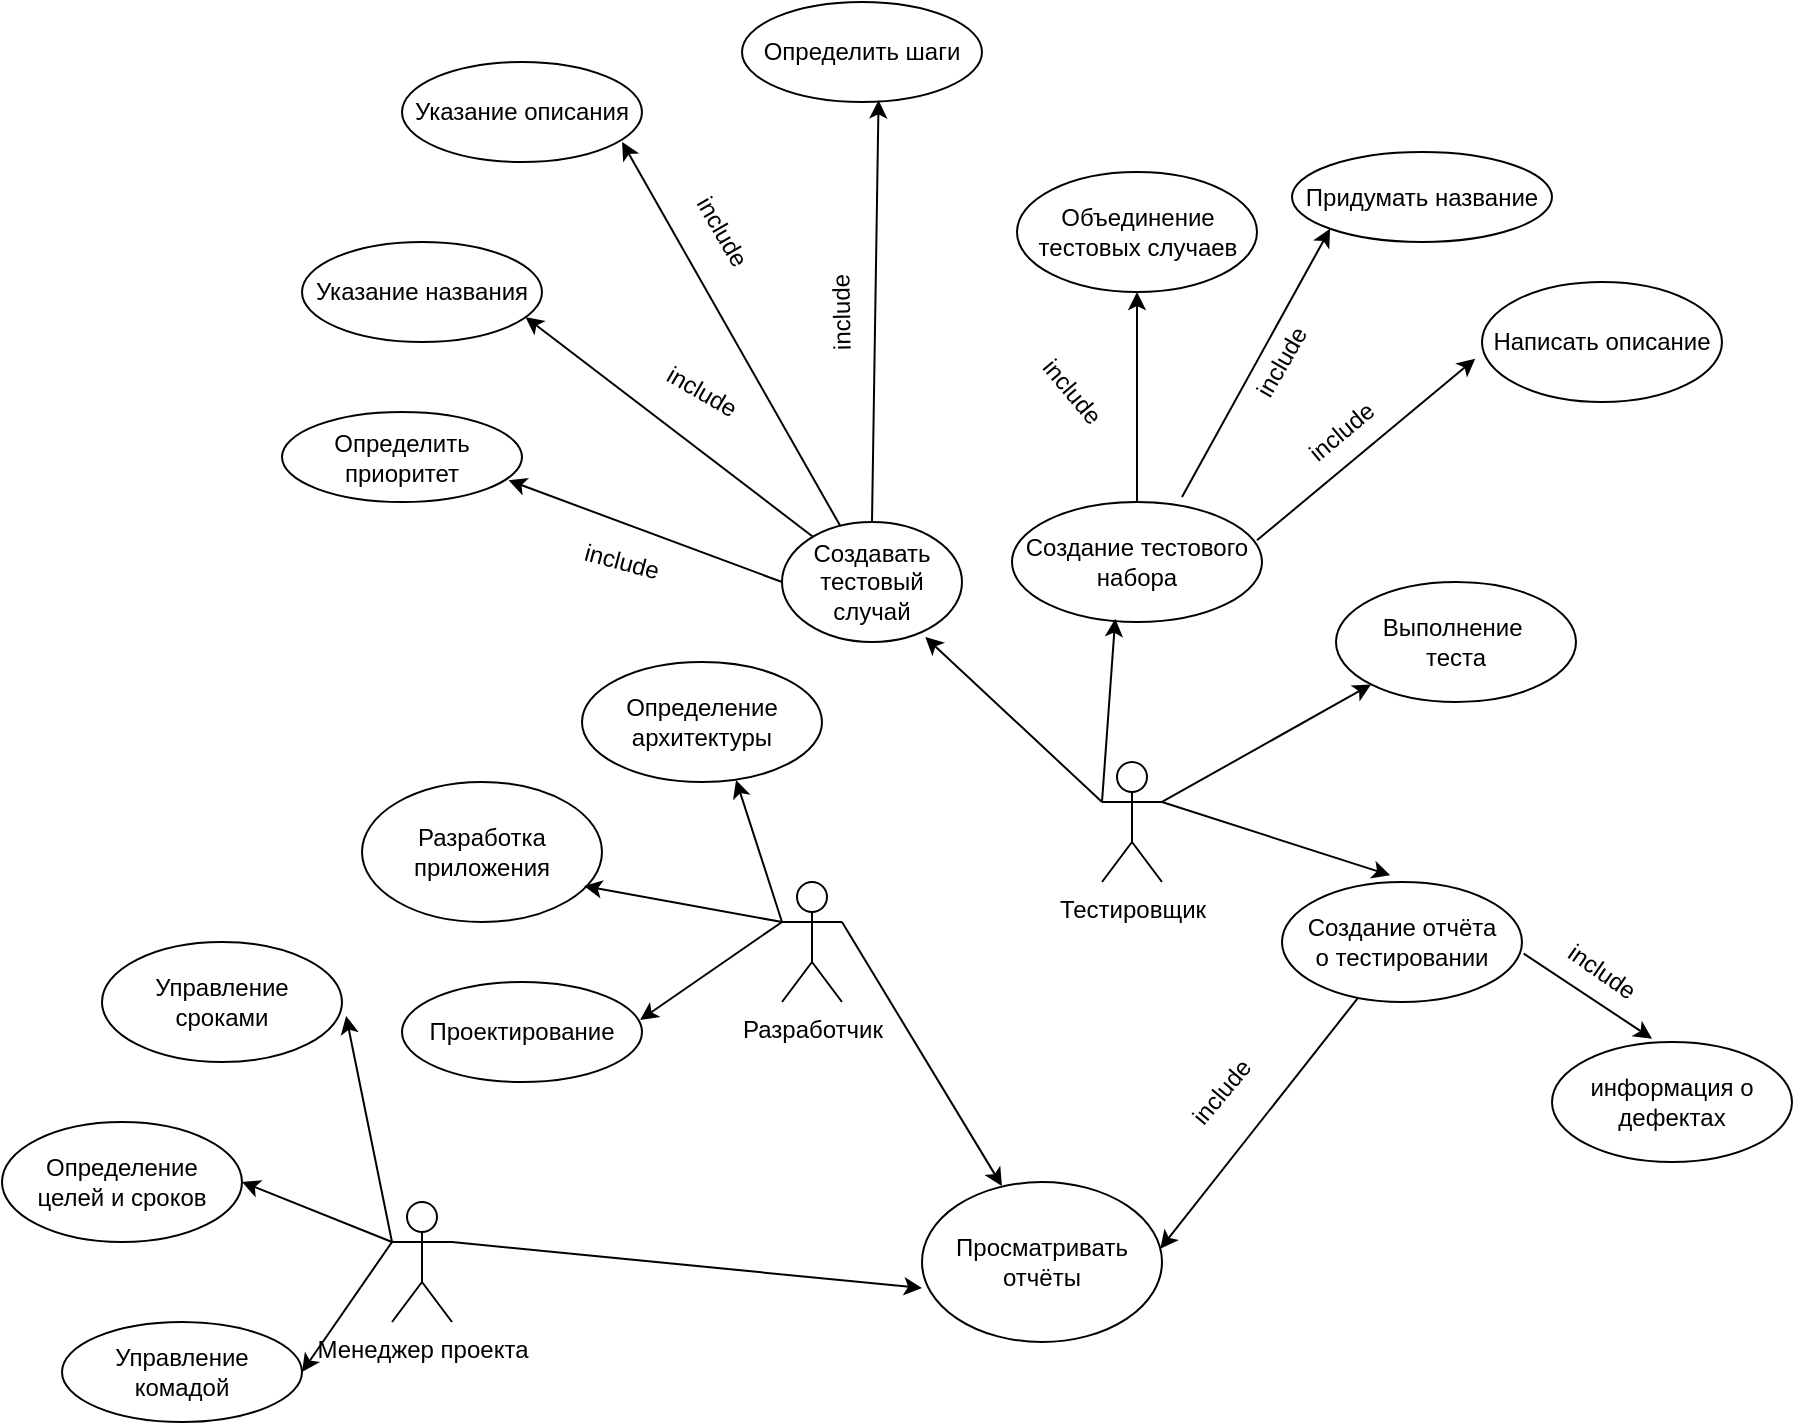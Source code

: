 <mxfile version="23.1.6" type="device">
  <diagram name="Страница — 1" id="MXnj02kiHjVAMEIafsFi">
    <mxGraphModel dx="1540" dy="2003" grid="1" gridSize="10" guides="1" tooltips="1" connect="1" arrows="1" fold="1" page="1" pageScale="1" pageWidth="827" pageHeight="1169" math="0" shadow="0">
      <root>
        <mxCell id="0" />
        <mxCell id="1" parent="0" />
        <mxCell id="83cRsaSg0QI-w78TVaUe-1" value="Разработчик" style="shape=umlActor;verticalLabelPosition=bottom;verticalAlign=top;html=1;outlineConnect=0;" parent="1" vertex="1">
          <mxGeometry x="430" y="310" width="30" height="60" as="geometry" />
        </mxCell>
        <mxCell id="83cRsaSg0QI-w78TVaUe-2" value="Тестировщик" style="shape=umlActor;verticalLabelPosition=bottom;verticalAlign=top;html=1;outlineConnect=0;" parent="1" vertex="1">
          <mxGeometry x="590" y="250" width="30" height="60" as="geometry" />
        </mxCell>
        <mxCell id="83cRsaSg0QI-w78TVaUe-6" value="Менеджер проекта" style="shape=umlActor;verticalLabelPosition=bottom;verticalAlign=top;html=1;outlineConnect=0;" parent="1" vertex="1">
          <mxGeometry x="235" y="470" width="30" height="60" as="geometry" />
        </mxCell>
        <mxCell id="83cRsaSg0QI-w78TVaUe-8" value="Создавать тестовый&lt;br&gt;случай" style="ellipse;whiteSpace=wrap;html=1;" parent="1" vertex="1">
          <mxGeometry x="430" y="130" width="90" height="60" as="geometry" />
        </mxCell>
        <mxCell id="83cRsaSg0QI-w78TVaUe-15" style="edgeStyle=orthogonalEdgeStyle;rounded=0;orthogonalLoop=1;jettySize=auto;html=1;entryX=0.5;entryY=1;entryDx=0;entryDy=0;" parent="1" source="83cRsaSg0QI-w78TVaUe-9" target="83cRsaSg0QI-w78TVaUe-14" edge="1">
          <mxGeometry relative="1" as="geometry" />
        </mxCell>
        <mxCell id="83cRsaSg0QI-w78TVaUe-9" value="Создание тестового&lt;br&gt;набора" style="ellipse;whiteSpace=wrap;html=1;" parent="1" vertex="1">
          <mxGeometry x="545" y="120" width="125" height="60" as="geometry" />
        </mxCell>
        <mxCell id="83cRsaSg0QI-w78TVaUe-10" value="Выполнение&amp;nbsp;&lt;br&gt;теста" style="ellipse;whiteSpace=wrap;html=1;" parent="1" vertex="1">
          <mxGeometry x="707" y="160" width="120" height="60" as="geometry" />
        </mxCell>
        <mxCell id="83cRsaSg0QI-w78TVaUe-14" value="Объединение&lt;br&gt;тестовых случаев" style="ellipse;whiteSpace=wrap;html=1;" parent="1" vertex="1">
          <mxGeometry x="547.5" y="-45" width="120" height="60" as="geometry" />
        </mxCell>
        <mxCell id="83cRsaSg0QI-w78TVaUe-17" value="include" style="text;html=1;align=center;verticalAlign=middle;whiteSpace=wrap;rounded=0;rotation=50;" parent="1" vertex="1">
          <mxGeometry x="545" y="50" width="60" height="30" as="geometry" />
        </mxCell>
        <mxCell id="83cRsaSg0QI-w78TVaUe-19" value="Создание отчёта&lt;br&gt;о тестировании" style="ellipse;whiteSpace=wrap;html=1;" parent="1" vertex="1">
          <mxGeometry x="680" y="310" width="120" height="60" as="geometry" />
        </mxCell>
        <mxCell id="83cRsaSg0QI-w78TVaUe-20" value="информация о дефектах" style="ellipse;whiteSpace=wrap;html=1;" parent="1" vertex="1">
          <mxGeometry x="815" y="390" width="120" height="60" as="geometry" />
        </mxCell>
        <mxCell id="83cRsaSg0QI-w78TVaUe-21" value="Указание названия" style="ellipse;whiteSpace=wrap;html=1;" parent="1" vertex="1">
          <mxGeometry x="190" y="-10" width="120" height="50" as="geometry" />
        </mxCell>
        <mxCell id="83cRsaSg0QI-w78TVaUe-22" value="Указание описания" style="ellipse;whiteSpace=wrap;html=1;" parent="1" vertex="1">
          <mxGeometry x="240" y="-100" width="120" height="50" as="geometry" />
        </mxCell>
        <mxCell id="83cRsaSg0QI-w78TVaUe-23" value="Определить шаги" style="ellipse;whiteSpace=wrap;html=1;" parent="1" vertex="1">
          <mxGeometry x="410" y="-130" width="120" height="50" as="geometry" />
        </mxCell>
        <mxCell id="83cRsaSg0QI-w78TVaUe-24" value="Определить приоритет" style="ellipse;whiteSpace=wrap;html=1;" parent="1" vertex="1">
          <mxGeometry x="180" y="75" width="120" height="45" as="geometry" />
        </mxCell>
        <mxCell id="83cRsaSg0QI-w78TVaUe-27" value="include" style="text;html=1;align=center;verticalAlign=middle;whiteSpace=wrap;rounded=0;rotation=-91;" parent="1" vertex="1">
          <mxGeometry x="430" y="10" width="60" height="30" as="geometry" />
        </mxCell>
        <mxCell id="83cRsaSg0QI-w78TVaUe-32" value="" style="endArrow=classic;html=1;rounded=0;entryX=0.569;entryY=0.983;entryDx=0;entryDy=0;entryPerimeter=0;exitX=0.5;exitY=0;exitDx=0;exitDy=0;" parent="1" source="83cRsaSg0QI-w78TVaUe-8" target="83cRsaSg0QI-w78TVaUe-23" edge="1">
          <mxGeometry width="50" height="50" relative="1" as="geometry">
            <mxPoint x="460" y="190" as="sourcePoint" />
            <mxPoint x="510" y="140" as="targetPoint" />
          </mxGeometry>
        </mxCell>
        <mxCell id="83cRsaSg0QI-w78TVaUe-33" value="" style="endArrow=classic;html=1;rounded=0;entryX=0.917;entryY=0.8;entryDx=0;entryDy=0;entryPerimeter=0;" parent="1" source="83cRsaSg0QI-w78TVaUe-8" target="83cRsaSg0QI-w78TVaUe-22" edge="1">
          <mxGeometry width="50" height="50" relative="1" as="geometry">
            <mxPoint x="340" y="30" as="sourcePoint" />
            <mxPoint x="390" y="-20" as="targetPoint" />
          </mxGeometry>
        </mxCell>
        <mxCell id="83cRsaSg0QI-w78TVaUe-34" value="include" style="text;html=1;align=center;verticalAlign=middle;whiteSpace=wrap;rounded=0;rotation=60;" parent="1" vertex="1">
          <mxGeometry x="370" y="-30" width="60" height="30" as="geometry" />
        </mxCell>
        <mxCell id="83cRsaSg0QI-w78TVaUe-35" value="" style="endArrow=classic;html=1;rounded=0;entryX=0.931;entryY=0.75;entryDx=0;entryDy=0;entryPerimeter=0;" parent="1" source="83cRsaSg0QI-w78TVaUe-8" target="83cRsaSg0QI-w78TVaUe-21" edge="1">
          <mxGeometry width="50" height="50" relative="1" as="geometry">
            <mxPoint x="270" y="160" as="sourcePoint" />
            <mxPoint x="320" y="110" as="targetPoint" />
          </mxGeometry>
        </mxCell>
        <mxCell id="83cRsaSg0QI-w78TVaUe-38" value="include" style="text;html=1;align=center;verticalAlign=middle;whiteSpace=wrap;rounded=0;rotation=30;" parent="1" vertex="1">
          <mxGeometry x="360" y="50" width="60" height="30" as="geometry" />
        </mxCell>
        <mxCell id="83cRsaSg0QI-w78TVaUe-39" value="" style="endArrow=classic;html=1;rounded=0;entryX=0.944;entryY=0.759;entryDx=0;entryDy=0;entryPerimeter=0;exitX=0;exitY=0.5;exitDx=0;exitDy=0;" parent="1" source="83cRsaSg0QI-w78TVaUe-8" target="83cRsaSg0QI-w78TVaUe-24" edge="1">
          <mxGeometry width="50" height="50" relative="1" as="geometry">
            <mxPoint x="260" y="230" as="sourcePoint" />
            <mxPoint x="310" y="180" as="targetPoint" />
          </mxGeometry>
        </mxCell>
        <mxCell id="83cRsaSg0QI-w78TVaUe-40" value="include" style="text;html=1;align=center;verticalAlign=middle;whiteSpace=wrap;rounded=0;rotation=15;" parent="1" vertex="1">
          <mxGeometry x="320" y="135" width="60" height="30" as="geometry" />
        </mxCell>
        <mxCell id="83cRsaSg0QI-w78TVaUe-43" value="" style="endArrow=classic;html=1;rounded=0;entryX=0.796;entryY=0.958;entryDx=0;entryDy=0;entryPerimeter=0;exitX=0;exitY=0.333;exitDx=0;exitDy=0;exitPerimeter=0;" parent="1" source="83cRsaSg0QI-w78TVaUe-2" target="83cRsaSg0QI-w78TVaUe-8" edge="1">
          <mxGeometry width="50" height="50" relative="1" as="geometry">
            <mxPoint x="460" y="290" as="sourcePoint" />
            <mxPoint x="510" y="240" as="targetPoint" />
          </mxGeometry>
        </mxCell>
        <mxCell id="83cRsaSg0QI-w78TVaUe-44" value="" style="endArrow=classic;html=1;rounded=0;entryX=0.413;entryY=0.972;entryDx=0;entryDy=0;entryPerimeter=0;" parent="1" target="83cRsaSg0QI-w78TVaUe-9" edge="1">
          <mxGeometry width="50" height="50" relative="1" as="geometry">
            <mxPoint x="590" y="270" as="sourcePoint" />
            <mxPoint x="610" y="180" as="targetPoint" />
          </mxGeometry>
        </mxCell>
        <mxCell id="83cRsaSg0QI-w78TVaUe-45" value="" style="endArrow=classic;html=1;rounded=0;entryX=0;entryY=1;entryDx=0;entryDy=0;exitX=1;exitY=0.333;exitDx=0;exitDy=0;exitPerimeter=0;" parent="1" source="83cRsaSg0QI-w78TVaUe-2" target="83cRsaSg0QI-w78TVaUe-10" edge="1">
          <mxGeometry width="50" height="50" relative="1" as="geometry">
            <mxPoint x="650" y="280" as="sourcePoint" />
            <mxPoint x="700" y="230" as="targetPoint" />
          </mxGeometry>
        </mxCell>
        <mxCell id="83cRsaSg0QI-w78TVaUe-46" value="Придумать название" style="ellipse;whiteSpace=wrap;html=1;" parent="1" vertex="1">
          <mxGeometry x="685" y="-55" width="130" height="45" as="geometry" />
        </mxCell>
        <mxCell id="83cRsaSg0QI-w78TVaUe-47" value="Написать описание" style="ellipse;whiteSpace=wrap;html=1;" parent="1" vertex="1">
          <mxGeometry x="780" y="10" width="120" height="60" as="geometry" />
        </mxCell>
        <mxCell id="83cRsaSg0QI-w78TVaUe-48" value="" style="endArrow=classic;html=1;rounded=0;exitX=0.68;exitY=-0.042;exitDx=0;exitDy=0;exitPerimeter=0;entryX=0;entryY=1;entryDx=0;entryDy=0;" parent="1" source="83cRsaSg0QI-w78TVaUe-9" target="83cRsaSg0QI-w78TVaUe-46" edge="1">
          <mxGeometry width="50" height="50" relative="1" as="geometry">
            <mxPoint x="680" y="40" as="sourcePoint" />
            <mxPoint x="730" y="-10" as="targetPoint" />
          </mxGeometry>
        </mxCell>
        <mxCell id="83cRsaSg0QI-w78TVaUe-49" value="include" style="text;html=1;align=center;verticalAlign=middle;whiteSpace=wrap;rounded=0;rotation=-60;" parent="1" vertex="1">
          <mxGeometry x="650" y="40" width="60" height="20" as="geometry" />
        </mxCell>
        <mxCell id="83cRsaSg0QI-w78TVaUe-50" value="" style="endArrow=classic;html=1;rounded=0;entryX=-0.028;entryY=0.639;entryDx=0;entryDy=0;entryPerimeter=0;exitX=0.98;exitY=0.319;exitDx=0;exitDy=0;exitPerimeter=0;" parent="1" source="83cRsaSg0QI-w78TVaUe-9" target="83cRsaSg0QI-w78TVaUe-47" edge="1">
          <mxGeometry width="50" height="50" relative="1" as="geometry">
            <mxPoint x="660" y="130" as="sourcePoint" />
            <mxPoint x="710" y="80" as="targetPoint" />
          </mxGeometry>
        </mxCell>
        <mxCell id="83cRsaSg0QI-w78TVaUe-54" value="include" style="text;html=1;align=center;verticalAlign=middle;whiteSpace=wrap;rounded=0;rotation=-40;" parent="1" vertex="1">
          <mxGeometry x="680" y="70" width="60" height="30" as="geometry" />
        </mxCell>
        <mxCell id="83cRsaSg0QI-w78TVaUe-55" value="" style="endArrow=classic;html=1;rounded=0;entryX=0.451;entryY=-0.056;entryDx=0;entryDy=0;entryPerimeter=0;" parent="1" target="83cRsaSg0QI-w78TVaUe-19" edge="1">
          <mxGeometry width="50" height="50" relative="1" as="geometry">
            <mxPoint x="620" y="270" as="sourcePoint" />
            <mxPoint x="800" y="280" as="targetPoint" />
          </mxGeometry>
        </mxCell>
        <mxCell id="83cRsaSg0QI-w78TVaUe-56" value="" style="endArrow=classic;html=1;rounded=0;exitX=1.007;exitY=0.597;exitDx=0;exitDy=0;exitPerimeter=0;entryX=0.417;entryY=-0.028;entryDx=0;entryDy=0;entryPerimeter=0;" parent="1" source="83cRsaSg0QI-w78TVaUe-19" target="83cRsaSg0QI-w78TVaUe-20" edge="1">
          <mxGeometry width="50" height="50" relative="1" as="geometry">
            <mxPoint x="840" y="370" as="sourcePoint" />
            <mxPoint x="890" y="320" as="targetPoint" />
          </mxGeometry>
        </mxCell>
        <mxCell id="83cRsaSg0QI-w78TVaUe-57" value="include" style="text;html=1;align=center;verticalAlign=middle;whiteSpace=wrap;rounded=0;rotation=35;" parent="1" vertex="1">
          <mxGeometry x="810" y="340" width="60" height="30" as="geometry" />
        </mxCell>
        <mxCell id="83cRsaSg0QI-w78TVaUe-58" value="" style="endArrow=classic;html=1;rounded=0;entryX=0;entryY=0.663;entryDx=0;entryDy=0;exitX=1;exitY=0.333;exitDx=0;exitDy=0;exitPerimeter=0;entryPerimeter=0;" parent="1" source="83cRsaSg0QI-w78TVaUe-6" target="83cRsaSg0QI-w78TVaUe-59" edge="1">
          <mxGeometry width="50" height="50" relative="1" as="geometry">
            <mxPoint x="430" y="410" as="sourcePoint" />
            <mxPoint x="480" y="360" as="targetPoint" />
          </mxGeometry>
        </mxCell>
        <mxCell id="83cRsaSg0QI-w78TVaUe-59" value="Просматривать&lt;br&gt;отчёты" style="ellipse;whiteSpace=wrap;html=1;" parent="1" vertex="1">
          <mxGeometry x="500" y="460" width="120" height="80" as="geometry" />
        </mxCell>
        <mxCell id="83cRsaSg0QI-w78TVaUe-60" value="" style="endArrow=classic;html=1;rounded=0;exitX=1;exitY=0.333;exitDx=0;exitDy=0;exitPerimeter=0;entryX=0.333;entryY=0.025;entryDx=0;entryDy=0;entryPerimeter=0;" parent="1" source="83cRsaSg0QI-w78TVaUe-1" target="83cRsaSg0QI-w78TVaUe-59" edge="1">
          <mxGeometry width="50" height="50" relative="1" as="geometry">
            <mxPoint x="280" y="290" as="sourcePoint" />
            <mxPoint x="330" y="240" as="targetPoint" />
          </mxGeometry>
        </mxCell>
        <mxCell id="83cRsaSg0QI-w78TVaUe-61" value="" style="endArrow=classic;html=1;rounded=0;entryX=0.993;entryY=0.417;entryDx=0;entryDy=0;entryPerimeter=0;" parent="1" target="83cRsaSg0QI-w78TVaUe-59" edge="1" source="83cRsaSg0QI-w78TVaUe-19">
          <mxGeometry width="50" height="50" relative="1" as="geometry">
            <mxPoint x="590" y="270" as="sourcePoint" />
            <mxPoint x="260" y="190" as="targetPoint" />
          </mxGeometry>
        </mxCell>
        <mxCell id="ZFd97syMgUx3Y56yVxgb-2" value="include" style="text;html=1;align=center;verticalAlign=middle;whiteSpace=wrap;rounded=0;rotation=-50;" vertex="1" parent="1">
          <mxGeometry x="620" y="400" width="60" height="30" as="geometry" />
        </mxCell>
        <mxCell id="ZFd97syMgUx3Y56yVxgb-3" value="Разработка&lt;br&gt;приложения" style="ellipse;whiteSpace=wrap;html=1;" vertex="1" parent="1">
          <mxGeometry x="220" y="260" width="120" height="70" as="geometry" />
        </mxCell>
        <mxCell id="ZFd97syMgUx3Y56yVxgb-4" value="" style="endArrow=classic;html=1;rounded=0;entryX=0.925;entryY=0.743;entryDx=0;entryDy=0;entryPerimeter=0;" edge="1" parent="1" target="ZFd97syMgUx3Y56yVxgb-3">
          <mxGeometry width="50" height="50" relative="1" as="geometry">
            <mxPoint x="430" y="330" as="sourcePoint" />
            <mxPoint x="439" y="290" as="targetPoint" />
          </mxGeometry>
        </mxCell>
        <mxCell id="ZFd97syMgUx3Y56yVxgb-5" value="Управление&lt;br&gt;сроками" style="ellipse;whiteSpace=wrap;html=1;" vertex="1" parent="1">
          <mxGeometry x="90" y="340" width="120" height="60" as="geometry" />
        </mxCell>
        <mxCell id="ZFd97syMgUx3Y56yVxgb-7" value="" style="endArrow=classic;html=1;rounded=0;entryX=1.017;entryY=0.617;entryDx=0;entryDy=0;entryPerimeter=0;exitX=0;exitY=0.333;exitDx=0;exitDy=0;exitPerimeter=0;" edge="1" parent="1" source="83cRsaSg0QI-w78TVaUe-6" target="ZFd97syMgUx3Y56yVxgb-5">
          <mxGeometry width="50" height="50" relative="1" as="geometry">
            <mxPoint x="170" y="480" as="sourcePoint" />
            <mxPoint x="220" y="430" as="targetPoint" />
          </mxGeometry>
        </mxCell>
        <mxCell id="ZFd97syMgUx3Y56yVxgb-8" value="Определение&lt;br&gt;целей и сроков" style="ellipse;whiteSpace=wrap;html=1;" vertex="1" parent="1">
          <mxGeometry x="40" y="430" width="120" height="60" as="geometry" />
        </mxCell>
        <mxCell id="ZFd97syMgUx3Y56yVxgb-9" value="Управление &lt;br&gt;комадой" style="ellipse;whiteSpace=wrap;html=1;" vertex="1" parent="1">
          <mxGeometry x="70" y="530" width="120" height="50" as="geometry" />
        </mxCell>
        <mxCell id="ZFd97syMgUx3Y56yVxgb-11" value="" style="endArrow=classic;html=1;rounded=0;entryX=1;entryY=0.5;entryDx=0;entryDy=0;exitX=0;exitY=0.333;exitDx=0;exitDy=0;exitPerimeter=0;" edge="1" parent="1" source="83cRsaSg0QI-w78TVaUe-6" target="ZFd97syMgUx3Y56yVxgb-8">
          <mxGeometry width="50" height="50" relative="1" as="geometry">
            <mxPoint x="290" y="590" as="sourcePoint" />
            <mxPoint x="340" y="540" as="targetPoint" />
          </mxGeometry>
        </mxCell>
        <mxCell id="ZFd97syMgUx3Y56yVxgb-12" value="" style="endArrow=classic;html=1;rounded=0;entryX=1;entryY=0.5;entryDx=0;entryDy=0;exitX=0;exitY=0.333;exitDx=0;exitDy=0;exitPerimeter=0;" edge="1" parent="1" source="83cRsaSg0QI-w78TVaUe-6" target="ZFd97syMgUx3Y56yVxgb-9">
          <mxGeometry width="50" height="50" relative="1" as="geometry">
            <mxPoint x="280" y="460" as="sourcePoint" />
            <mxPoint x="330" y="640" as="targetPoint" />
          </mxGeometry>
        </mxCell>
        <mxCell id="ZFd97syMgUx3Y56yVxgb-13" value="Определение&lt;br&gt;архитектуры" style="ellipse;whiteSpace=wrap;html=1;" vertex="1" parent="1">
          <mxGeometry x="330" y="200" width="120" height="60" as="geometry" />
        </mxCell>
        <mxCell id="ZFd97syMgUx3Y56yVxgb-14" value="" style="endArrow=classic;html=1;rounded=0;entryX=0.642;entryY=0.983;entryDx=0;entryDy=0;entryPerimeter=0;exitX=0;exitY=0.333;exitDx=0;exitDy=0;exitPerimeter=0;" edge="1" parent="1" source="83cRsaSg0QI-w78TVaUe-1" target="ZFd97syMgUx3Y56yVxgb-13">
          <mxGeometry width="50" height="50" relative="1" as="geometry">
            <mxPoint x="390" y="350" as="sourcePoint" />
            <mxPoint x="440" y="300" as="targetPoint" />
          </mxGeometry>
        </mxCell>
        <mxCell id="ZFd97syMgUx3Y56yVxgb-15" value="Проектирование" style="ellipse;whiteSpace=wrap;html=1;" vertex="1" parent="1">
          <mxGeometry x="240" y="360" width="120" height="50" as="geometry" />
        </mxCell>
        <mxCell id="ZFd97syMgUx3Y56yVxgb-17" value="" style="endArrow=classic;html=1;rounded=0;entryX=0.992;entryY=0.38;entryDx=0;entryDy=0;entryPerimeter=0;exitX=0;exitY=0.333;exitDx=0;exitDy=0;exitPerimeter=0;" edge="1" parent="1" source="83cRsaSg0QI-w78TVaUe-1" target="ZFd97syMgUx3Y56yVxgb-15">
          <mxGeometry width="50" height="50" relative="1" as="geometry">
            <mxPoint x="360" y="340" as="sourcePoint" />
            <mxPoint x="430" y="330" as="targetPoint" />
          </mxGeometry>
        </mxCell>
      </root>
    </mxGraphModel>
  </diagram>
</mxfile>
